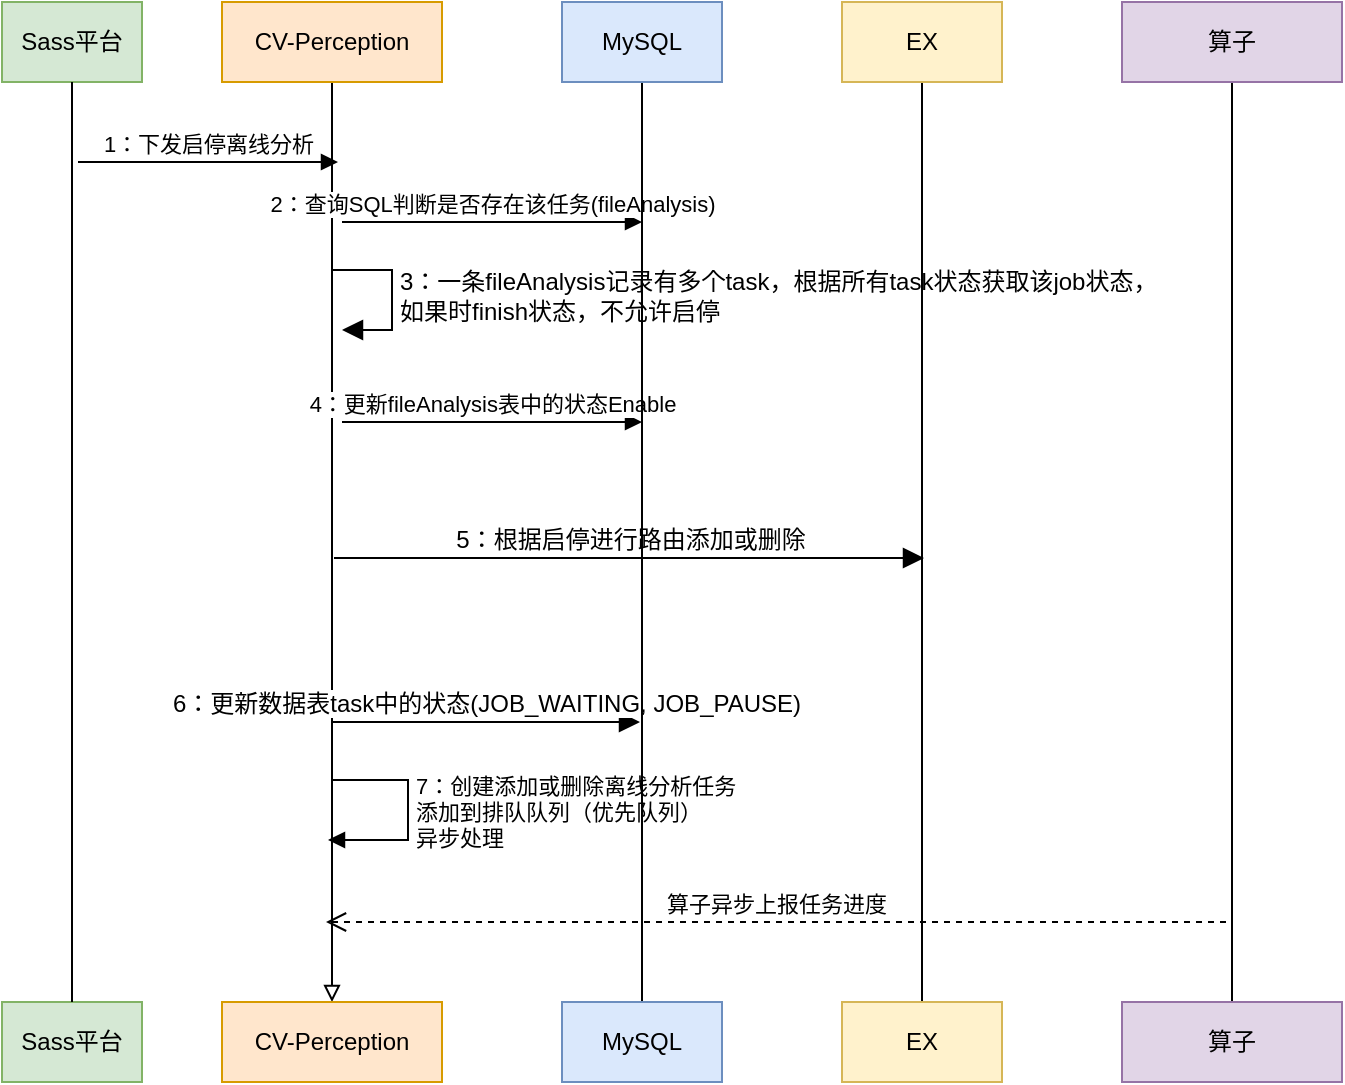 <mxfile version="24.7.6">
  <diagram name="第 1 页" id="m0oYI-1-ENmvq3IVs55a">
    <mxGraphModel dx="1387" dy="787" grid="0" gridSize="10" guides="1" tooltips="1" connect="1" arrows="1" fold="1" page="0" pageScale="1" pageWidth="827" pageHeight="1169" math="0" shadow="0">
      <root>
        <mxCell id="0" />
        <mxCell id="1" parent="0" />
        <mxCell id="7uT16rikvdsjlH4VoNbg-1" value="" style="group" vertex="1" connectable="0" parent="1">
          <mxGeometry x="60" y="120" width="70" height="540" as="geometry" />
        </mxCell>
        <mxCell id="7uT16rikvdsjlH4VoNbg-2" value="Sass平台" style="rounded=0;whiteSpace=wrap;html=1;fillColor=#d5e8d4;strokeColor=#82b366;" vertex="1" parent="7uT16rikvdsjlH4VoNbg-1">
          <mxGeometry width="70" height="40" as="geometry" />
        </mxCell>
        <mxCell id="7uT16rikvdsjlH4VoNbg-3" value="Sass平台" style="rounded=0;whiteSpace=wrap;html=1;fillColor=#d5e8d4;strokeColor=#82b366;" vertex="1" parent="7uT16rikvdsjlH4VoNbg-1">
          <mxGeometry y="500" width="70" height="40" as="geometry" />
        </mxCell>
        <mxCell id="7uT16rikvdsjlH4VoNbg-4" style="edgeStyle=orthogonalEdgeStyle;rounded=0;orthogonalLoop=1;jettySize=auto;html=1;exitX=0.5;exitY=1;exitDx=0;exitDy=0;entryX=0.5;entryY=0;entryDx=0;entryDy=0;endArrow=none;endFill=0;" edge="1" parent="7uT16rikvdsjlH4VoNbg-1" source="7uT16rikvdsjlH4VoNbg-2" target="7uT16rikvdsjlH4VoNbg-3">
          <mxGeometry relative="1" as="geometry" />
        </mxCell>
        <mxCell id="7uT16rikvdsjlH4VoNbg-5" value="1：下发启停离线分析" style="html=1;verticalAlign=bottom;endArrow=block;curved=0;rounded=0;" edge="1" parent="7uT16rikvdsjlH4VoNbg-1">
          <mxGeometry width="80" relative="1" as="geometry">
            <mxPoint x="38" y="80" as="sourcePoint" />
            <mxPoint x="168" y="80" as="targetPoint" />
          </mxGeometry>
        </mxCell>
        <mxCell id="7uT16rikvdsjlH4VoNbg-6" value="" style="group" vertex="1" connectable="0" parent="1">
          <mxGeometry x="170" y="120" width="110" height="540" as="geometry" />
        </mxCell>
        <mxCell id="7uT16rikvdsjlH4VoNbg-7" style="edgeStyle=orthogonalEdgeStyle;rounded=0;orthogonalLoop=1;jettySize=auto;html=1;exitX=0.5;exitY=1;exitDx=0;exitDy=0;entryX=0.5;entryY=0;entryDx=0;entryDy=0;endArrow=block;endFill=0;verticalAlign=bottom;curved=0;" edge="1" parent="7uT16rikvdsjlH4VoNbg-6" source="7uT16rikvdsjlH4VoNbg-8" target="7uT16rikvdsjlH4VoNbg-9">
          <mxGeometry relative="1" as="geometry" />
        </mxCell>
        <mxCell id="7uT16rikvdsjlH4VoNbg-8" value="CV-Perception" style="rounded=0;whiteSpace=wrap;html=1;fillColor=#ffe6cc;strokeColor=#d79b00;" vertex="1" parent="7uT16rikvdsjlH4VoNbg-6">
          <mxGeometry width="110" height="40" as="geometry" />
        </mxCell>
        <mxCell id="7uT16rikvdsjlH4VoNbg-9" value="CV-Perception" style="rounded=0;whiteSpace=wrap;html=1;fillColor=#ffe6cc;strokeColor=#d79b00;" vertex="1" parent="7uT16rikvdsjlH4VoNbg-6">
          <mxGeometry y="500" width="110" height="40" as="geometry" />
        </mxCell>
        <mxCell id="7uT16rikvdsjlH4VoNbg-10" value="2：查询SQL判断是否存在该任务(fileAnalysis)" style="html=1;verticalAlign=bottom;endArrow=block;curved=0;rounded=0;" edge="1" parent="7uT16rikvdsjlH4VoNbg-6">
          <mxGeometry width="80" relative="1" as="geometry">
            <mxPoint x="60" y="110" as="sourcePoint" />
            <mxPoint x="210" y="110" as="targetPoint" />
          </mxGeometry>
        </mxCell>
        <mxCell id="7uT16rikvdsjlH4VoNbg-11" value="4：更新fileAnalysis表中的状态Enable" style="html=1;verticalAlign=bottom;endArrow=block;curved=0;rounded=0;" edge="1" parent="7uT16rikvdsjlH4VoNbg-6">
          <mxGeometry width="80" relative="1" as="geometry">
            <mxPoint x="60" y="210" as="sourcePoint" />
            <mxPoint x="210" y="210" as="targetPoint" />
          </mxGeometry>
        </mxCell>
        <mxCell id="7uT16rikvdsjlH4VoNbg-30" value="3：一条fileAnalysis记录有多个task，根据所有task状态获取该job状态，&lt;div&gt;如果时finish状态，不允许启停&lt;/div&gt;" style="html=1;align=left;spacingLeft=2;endArrow=block;rounded=0;edgeStyle=orthogonalEdgeStyle;curved=0;rounded=0;fontSize=12;startSize=8;endSize=8;" edge="1" parent="7uT16rikvdsjlH4VoNbg-6">
          <mxGeometry relative="1" as="geometry">
            <mxPoint x="55" y="134" as="sourcePoint" />
            <Array as="points">
              <mxPoint x="85" y="164" />
            </Array>
            <mxPoint x="60" y="164" as="targetPoint" />
          </mxGeometry>
        </mxCell>
        <mxCell id="7uT16rikvdsjlH4VoNbg-31" value="5：根据启停进行路由添加或删除" style="html=1;verticalAlign=bottom;endArrow=block;curved=0;rounded=0;fontSize=12;startSize=8;endSize=8;" edge="1" parent="7uT16rikvdsjlH4VoNbg-6">
          <mxGeometry width="80" relative="1" as="geometry">
            <mxPoint x="56" y="278" as="sourcePoint" />
            <mxPoint x="351" y="278" as="targetPoint" />
          </mxGeometry>
        </mxCell>
        <mxCell id="7uT16rikvdsjlH4VoNbg-32" value="6：更新数据表task中的状态(JOB_WAITING, JOB_PAUSE)" style="html=1;verticalAlign=bottom;endArrow=block;curved=0;rounded=0;fontSize=12;startSize=8;endSize=8;" edge="1" parent="7uT16rikvdsjlH4VoNbg-6">
          <mxGeometry width="80" relative="1" as="geometry">
            <mxPoint x="55" y="360" as="sourcePoint" />
            <mxPoint x="209" y="360" as="targetPoint" />
          </mxGeometry>
        </mxCell>
        <mxCell id="7uT16rikvdsjlH4VoNbg-33" value="7：创建添加或删除离线分析任务&lt;div&gt;添加到排队队列（优先队列）&lt;/div&gt;&lt;div&gt;异步处理&lt;/div&gt;" style="html=1;align=left;spacingLeft=2;endArrow=block;rounded=0;edgeStyle=orthogonalEdgeStyle;curved=0;rounded=0;" edge="1" parent="7uT16rikvdsjlH4VoNbg-6">
          <mxGeometry relative="1" as="geometry">
            <mxPoint x="55" y="389" as="sourcePoint" />
            <Array as="points">
              <mxPoint x="93" y="419" />
            </Array>
            <mxPoint x="53" y="419" as="targetPoint" />
          </mxGeometry>
        </mxCell>
        <mxCell id="7uT16rikvdsjlH4VoNbg-14" value="" style="group" vertex="1" connectable="0" parent="1">
          <mxGeometry x="340" y="120" width="80" height="540" as="geometry" />
        </mxCell>
        <mxCell id="7uT16rikvdsjlH4VoNbg-15" style="edgeStyle=orthogonalEdgeStyle;rounded=0;orthogonalLoop=1;jettySize=auto;html=1;exitX=0.5;exitY=1;exitDx=0;exitDy=0;entryX=0.5;entryY=0;entryDx=0;entryDy=0;endArrow=none;endFill=0;" edge="1" parent="7uT16rikvdsjlH4VoNbg-14" source="7uT16rikvdsjlH4VoNbg-16" target="7uT16rikvdsjlH4VoNbg-17">
          <mxGeometry relative="1" as="geometry" />
        </mxCell>
        <mxCell id="7uT16rikvdsjlH4VoNbg-16" value="MySQL" style="rounded=0;whiteSpace=wrap;html=1;fillColor=#dae8fc;strokeColor=#6c8ebf;" vertex="1" parent="7uT16rikvdsjlH4VoNbg-14">
          <mxGeometry width="80" height="40" as="geometry" />
        </mxCell>
        <mxCell id="7uT16rikvdsjlH4VoNbg-17" value="MySQL" style="rounded=0;whiteSpace=wrap;html=1;fillColor=#dae8fc;strokeColor=#6c8ebf;" vertex="1" parent="7uT16rikvdsjlH4VoNbg-14">
          <mxGeometry y="500" width="80" height="40" as="geometry" />
        </mxCell>
        <mxCell id="7uT16rikvdsjlH4VoNbg-18" value="" style="group" vertex="1" connectable="0" parent="1">
          <mxGeometry x="480" y="120" width="80" height="540" as="geometry" />
        </mxCell>
        <mxCell id="7uT16rikvdsjlH4VoNbg-19" style="edgeStyle=orthogonalEdgeStyle;rounded=0;orthogonalLoop=1;jettySize=auto;html=1;exitX=0.5;exitY=1;exitDx=0;exitDy=0;entryX=0.5;entryY=0;entryDx=0;entryDy=0;endArrow=none;endFill=0;" edge="1" parent="7uT16rikvdsjlH4VoNbg-18" source="7uT16rikvdsjlH4VoNbg-20" target="7uT16rikvdsjlH4VoNbg-21">
          <mxGeometry relative="1" as="geometry" />
        </mxCell>
        <mxCell id="7uT16rikvdsjlH4VoNbg-20" value="EX" style="rounded=0;whiteSpace=wrap;html=1;fillColor=#fff2cc;strokeColor=#d6b656;" vertex="1" parent="7uT16rikvdsjlH4VoNbg-18">
          <mxGeometry width="80" height="40" as="geometry" />
        </mxCell>
        <mxCell id="7uT16rikvdsjlH4VoNbg-21" value="EX" style="rounded=0;whiteSpace=wrap;html=1;fillColor=#fff2cc;strokeColor=#d6b656;" vertex="1" parent="7uT16rikvdsjlH4VoNbg-18">
          <mxGeometry y="500" width="80" height="40" as="geometry" />
        </mxCell>
        <mxCell id="7uT16rikvdsjlH4VoNbg-22" value="" style="group" vertex="1" connectable="0" parent="1">
          <mxGeometry x="620" y="120" width="110" height="540" as="geometry" />
        </mxCell>
        <mxCell id="7uT16rikvdsjlH4VoNbg-23" style="edgeStyle=orthogonalEdgeStyle;rounded=0;orthogonalLoop=1;jettySize=auto;html=1;exitX=0.5;exitY=1;exitDx=0;exitDy=0;entryX=0.5;entryY=0;entryDx=0;entryDy=0;endArrow=none;endFill=0;" edge="1" parent="7uT16rikvdsjlH4VoNbg-22" source="7uT16rikvdsjlH4VoNbg-24" target="7uT16rikvdsjlH4VoNbg-25">
          <mxGeometry relative="1" as="geometry" />
        </mxCell>
        <mxCell id="7uT16rikvdsjlH4VoNbg-24" value="算子" style="html=1;whiteSpace=wrap;fillColor=#e1d5e7;strokeColor=#9673a6;" vertex="1" parent="7uT16rikvdsjlH4VoNbg-22">
          <mxGeometry width="110" height="40" as="geometry" />
        </mxCell>
        <mxCell id="7uT16rikvdsjlH4VoNbg-25" value="算子" style="html=1;whiteSpace=wrap;fillColor=#e1d5e7;strokeColor=#9673a6;" vertex="1" parent="7uT16rikvdsjlH4VoNbg-22">
          <mxGeometry y="500" width="110" height="40" as="geometry" />
        </mxCell>
        <mxCell id="7uT16rikvdsjlH4VoNbg-26" value="算子异步上报任务进度" style="html=1;verticalAlign=bottom;endArrow=open;dashed=1;endSize=8;curved=0;rounded=0;" edge="1" parent="1">
          <mxGeometry relative="1" as="geometry">
            <mxPoint x="672" y="580" as="sourcePoint" />
            <mxPoint x="222" y="580" as="targetPoint" />
          </mxGeometry>
        </mxCell>
      </root>
    </mxGraphModel>
  </diagram>
</mxfile>
